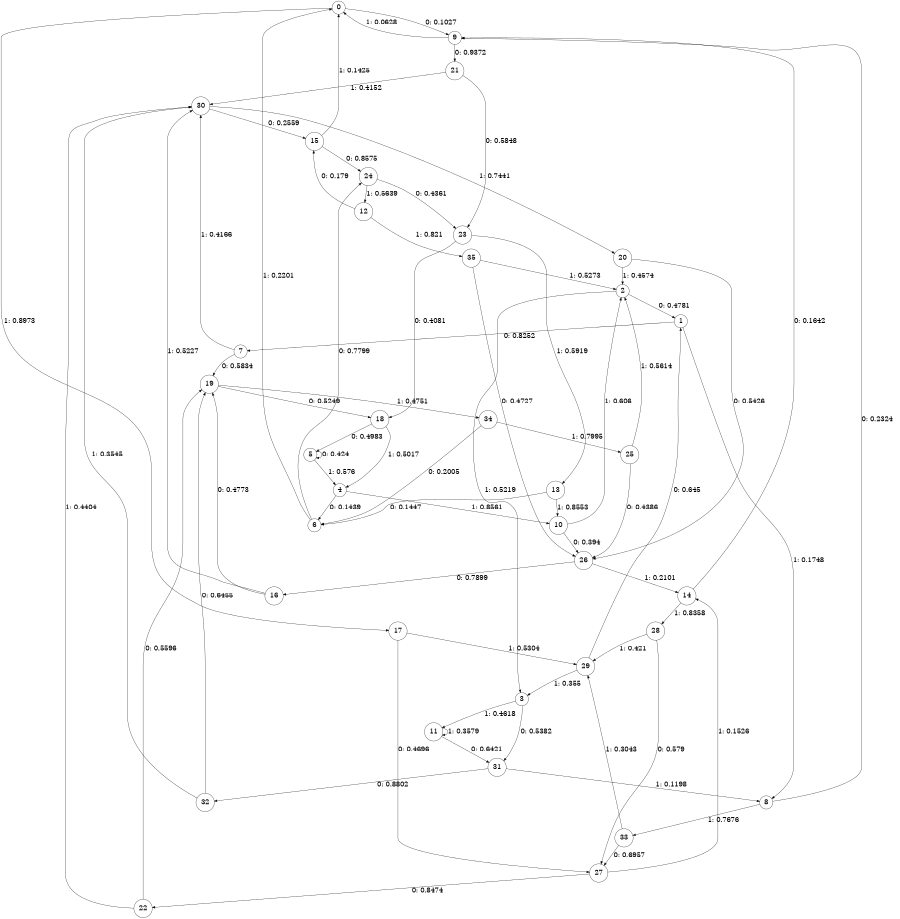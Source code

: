digraph "ch5faceL7" {
size = "6,8.5";
ratio = "fill";
node [shape = circle];
node [fontsize = 24];
edge [fontsize = 24];
0 -> 9 [label = "0: 0.1027   "];
0 -> 17 [label = "1: 0.8973   "];
1 -> 7 [label = "0: 0.8252   "];
1 -> 8 [label = "1: 0.1748   "];
2 -> 1 [label = "0: 0.4781   "];
2 -> 3 [label = "1: 0.5219   "];
3 -> 31 [label = "0: 0.5382   "];
3 -> 11 [label = "1: 0.4618   "];
4 -> 6 [label = "0: 0.1439   "];
4 -> 10 [label = "1: 0.8561   "];
5 -> 5 [label = "0: 0.424    "];
5 -> 4 [label = "1: 0.576    "];
6 -> 24 [label = "0: 0.7799   "];
6 -> 0 [label = "1: 0.2201   "];
7 -> 19 [label = "0: 0.5834   "];
7 -> 30 [label = "1: 0.4166   "];
8 -> 9 [label = "0: 0.2324   "];
8 -> 33 [label = "1: 0.7676   "];
9 -> 21 [label = "0: 0.9372   "];
9 -> 0 [label = "1: 0.0628   "];
10 -> 26 [label = "0: 0.394    "];
10 -> 2 [label = "1: 0.606    "];
11 -> 31 [label = "0: 0.6421   "];
11 -> 11 [label = "1: 0.3579   "];
12 -> 15 [label = "0: 0.179    "];
12 -> 35 [label = "1: 0.821    "];
13 -> 6 [label = "0: 0.1447   "];
13 -> 10 [label = "1: 0.8553   "];
14 -> 9 [label = "0: 0.1642   "];
14 -> 28 [label = "1: 0.8358   "];
15 -> 24 [label = "0: 0.8575   "];
15 -> 0 [label = "1: 0.1425   "];
16 -> 19 [label = "0: 0.4773   "];
16 -> 30 [label = "1: 0.5227   "];
17 -> 27 [label = "0: 0.4696   "];
17 -> 29 [label = "1: 0.5304   "];
18 -> 5 [label = "0: 0.4983   "];
18 -> 4 [label = "1: 0.5017   "];
19 -> 18 [label = "0: 0.5249   "];
19 -> 34 [label = "1: 0.4751   "];
20 -> 26 [label = "0: 0.5426   "];
20 -> 2 [label = "1: 0.4574   "];
21 -> 23 [label = "0: 0.5848   "];
21 -> 30 [label = "1: 0.4152   "];
22 -> 19 [label = "0: 0.5596   "];
22 -> 30 [label = "1: 0.4404   "];
23 -> 18 [label = "0: 0.4081   "];
23 -> 13 [label = "1: 0.5919   "];
24 -> 23 [label = "0: 0.4361   "];
24 -> 12 [label = "1: 0.5639   "];
25 -> 26 [label = "0: 0.4386   "];
25 -> 2 [label = "1: 0.5614   "];
26 -> 16 [label = "0: 0.7899   "];
26 -> 14 [label = "1: 0.2101   "];
27 -> 22 [label = "0: 0.8474   "];
27 -> 14 [label = "1: 0.1526   "];
28 -> 27 [label = "0: 0.579    "];
28 -> 29 [label = "1: 0.421    "];
29 -> 1 [label = "0: 0.645    "];
29 -> 3 [label = "1: 0.355    "];
30 -> 15 [label = "0: 0.2559   "];
30 -> 20 [label = "1: 0.7441   "];
31 -> 32 [label = "0: 0.8802   "];
31 -> 8 [label = "1: 0.1198   "];
32 -> 19 [label = "0: 0.6455   "];
32 -> 30 [label = "1: 0.3545   "];
33 -> 27 [label = "0: 0.6957   "];
33 -> 29 [label = "1: 0.3043   "];
34 -> 6 [label = "0: 0.2005   "];
34 -> 25 [label = "1: 0.7995   "];
35 -> 26 [label = "0: 0.4727   "];
35 -> 2 [label = "1: 0.5273   "];
}